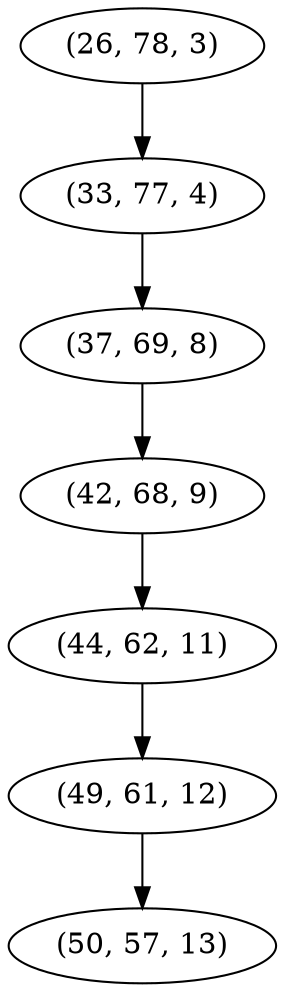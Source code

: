 digraph tree {
    "(26, 78, 3)";
    "(33, 77, 4)";
    "(37, 69, 8)";
    "(42, 68, 9)";
    "(44, 62, 11)";
    "(49, 61, 12)";
    "(50, 57, 13)";
    "(26, 78, 3)" -> "(33, 77, 4)";
    "(33, 77, 4)" -> "(37, 69, 8)";
    "(37, 69, 8)" -> "(42, 68, 9)";
    "(42, 68, 9)" -> "(44, 62, 11)";
    "(44, 62, 11)" -> "(49, 61, 12)";
    "(49, 61, 12)" -> "(50, 57, 13)";
}
